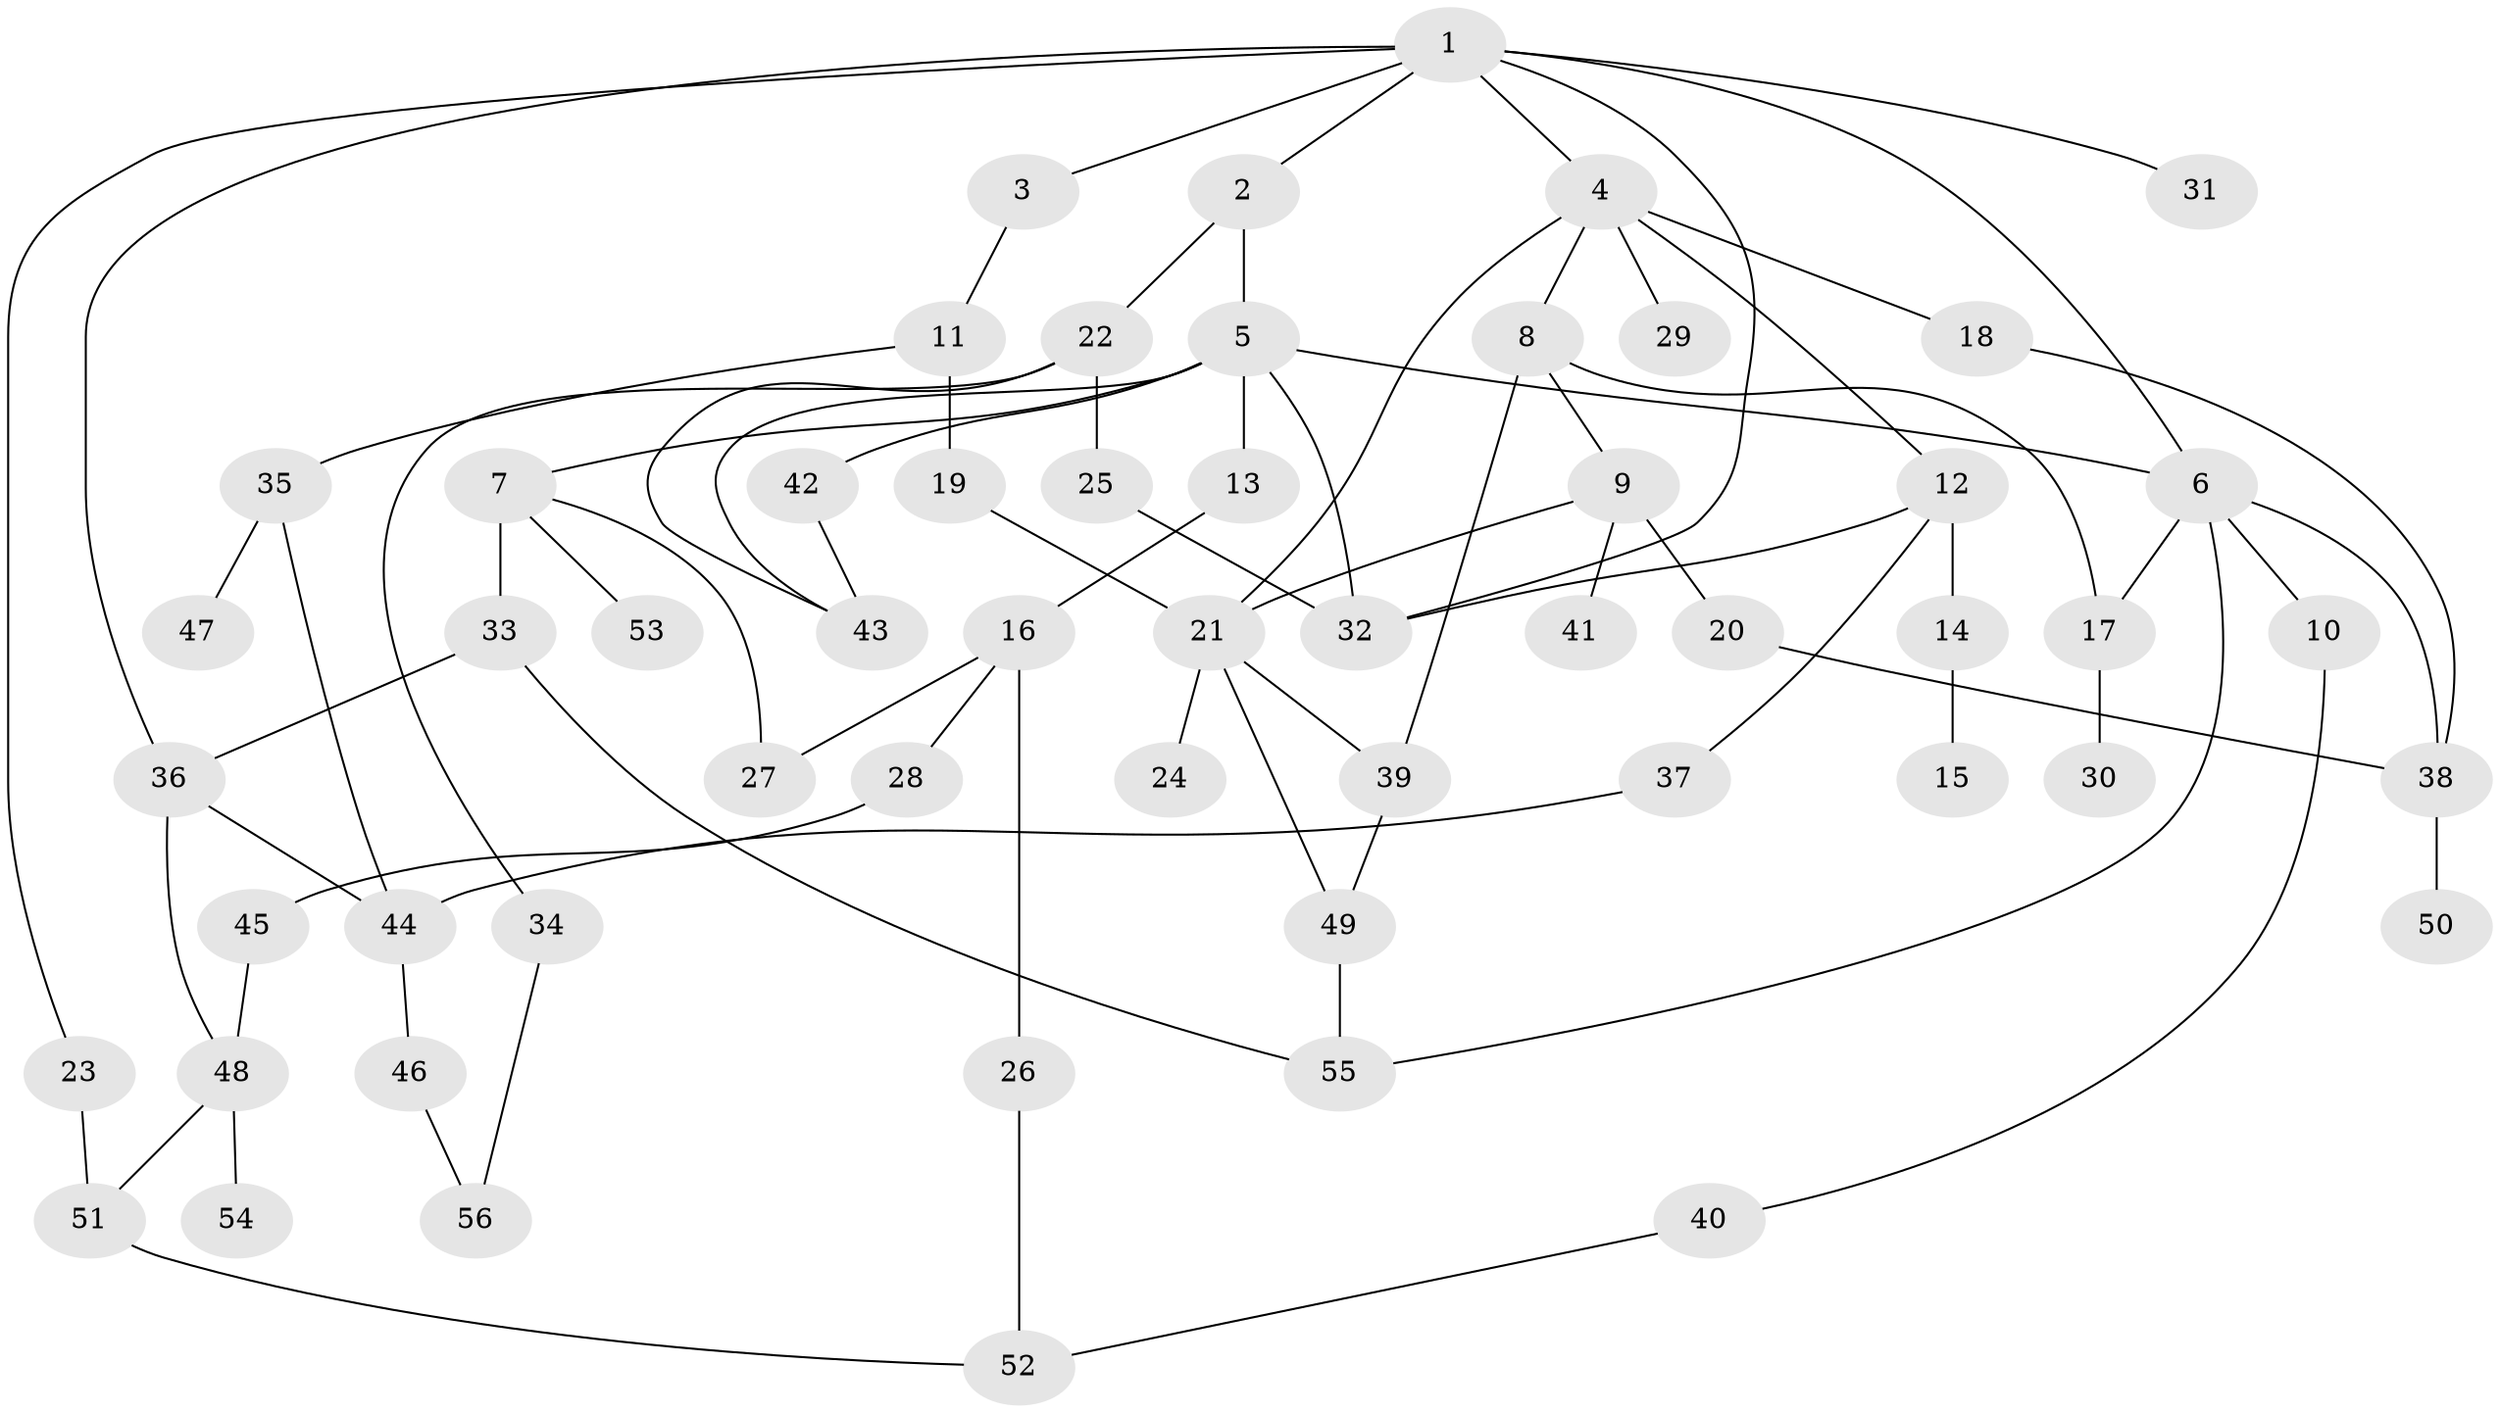 // coarse degree distribution, {10: 0.027777777777777776, 3: 0.08333333333333333, 2: 0.2222222222222222, 6: 0.08333333333333333, 7: 0.027777777777777776, 4: 0.2777777777777778, 1: 0.25, 5: 0.027777777777777776}
// Generated by graph-tools (version 1.1) at 2025/23/03/03/25 07:23:35]
// undirected, 56 vertices, 79 edges
graph export_dot {
graph [start="1"]
  node [color=gray90,style=filled];
  1;
  2;
  3;
  4;
  5;
  6;
  7;
  8;
  9;
  10;
  11;
  12;
  13;
  14;
  15;
  16;
  17;
  18;
  19;
  20;
  21;
  22;
  23;
  24;
  25;
  26;
  27;
  28;
  29;
  30;
  31;
  32;
  33;
  34;
  35;
  36;
  37;
  38;
  39;
  40;
  41;
  42;
  43;
  44;
  45;
  46;
  47;
  48;
  49;
  50;
  51;
  52;
  53;
  54;
  55;
  56;
  1 -- 2;
  1 -- 3;
  1 -- 4;
  1 -- 23;
  1 -- 31;
  1 -- 32;
  1 -- 36;
  1 -- 6;
  2 -- 5;
  2 -- 22;
  3 -- 11;
  4 -- 8;
  4 -- 12;
  4 -- 18;
  4 -- 29;
  4 -- 21;
  5 -- 6;
  5 -- 7;
  5 -- 13;
  5 -- 42;
  5 -- 43;
  5 -- 32;
  6 -- 10;
  6 -- 38;
  6 -- 55;
  6 -- 17;
  7 -- 33;
  7 -- 53;
  7 -- 27;
  8 -- 9;
  8 -- 17;
  8 -- 39;
  9 -- 20;
  9 -- 41;
  9 -- 21;
  10 -- 40;
  11 -- 19;
  11 -- 35;
  12 -- 14;
  12 -- 37;
  12 -- 32;
  13 -- 16;
  14 -- 15;
  16 -- 26;
  16 -- 27;
  16 -- 28;
  17 -- 30;
  18 -- 38;
  19 -- 21;
  20 -- 38;
  21 -- 24;
  21 -- 49;
  21 -- 39;
  22 -- 25;
  22 -- 34;
  22 -- 43;
  23 -- 51;
  25 -- 32;
  26 -- 52;
  28 -- 45;
  33 -- 36;
  33 -- 55;
  34 -- 56;
  35 -- 47;
  35 -- 44;
  36 -- 48;
  36 -- 44;
  37 -- 44;
  38 -- 50;
  39 -- 49;
  40 -- 52;
  42 -- 43;
  44 -- 46;
  45 -- 48;
  46 -- 56;
  48 -- 54;
  48 -- 51;
  49 -- 55;
  51 -- 52;
}
